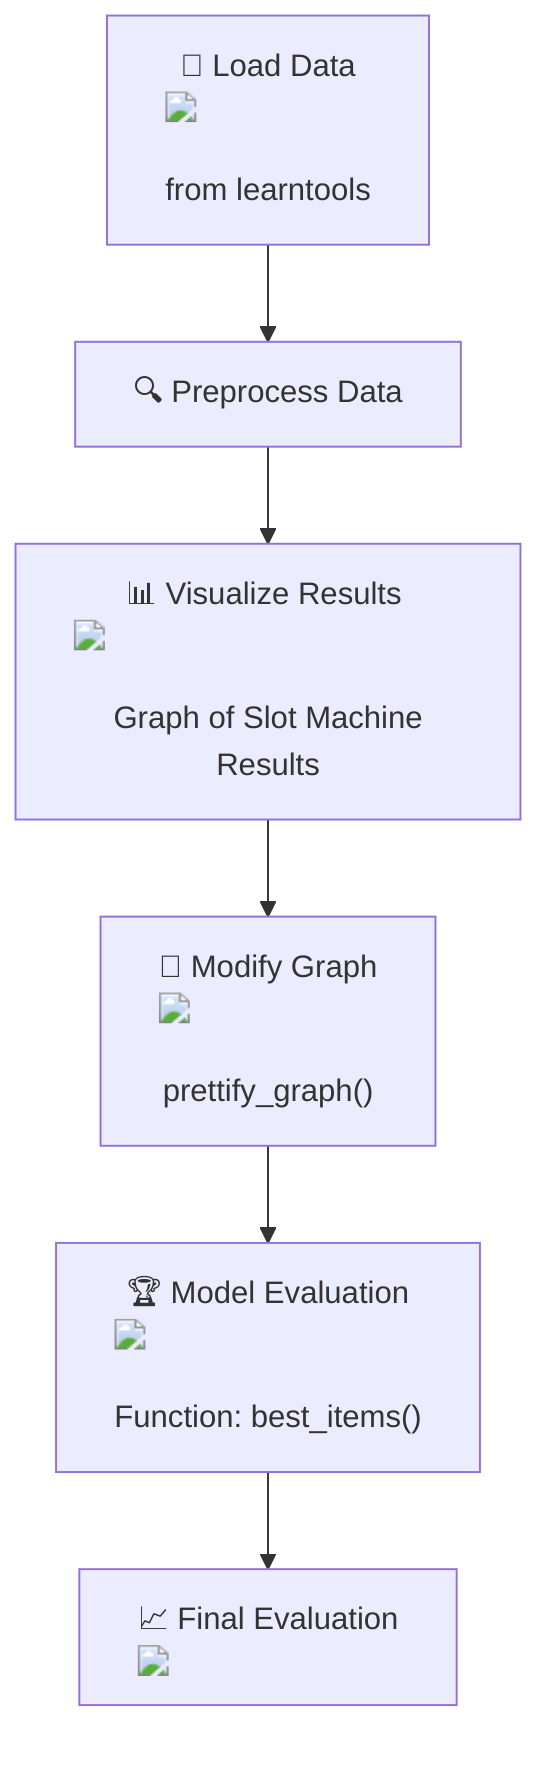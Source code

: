 flowchart TD
    A["📂 Load Data <img src='file.svg'/> <br/> from learntools"] --> B["🔍 Preprocess Data"]
    B --> C["📊 Visualize Results <img src='dummy_plots/lineplot_template.svg'/> <br/> Graph of Slot Machine Results"]
    C --> D["🔧 Modify Graph <img src='dummy_plots/lineplot_template.svg'/> <br/> prettify_graph()"]
    D --> E["🏆 Model Evaluation <img src='icons/brain.svg'/> <br/> Function: best_items()"]
    E --> F["📈 Final Evaluation <img src='icons/brain.svg'/>"]